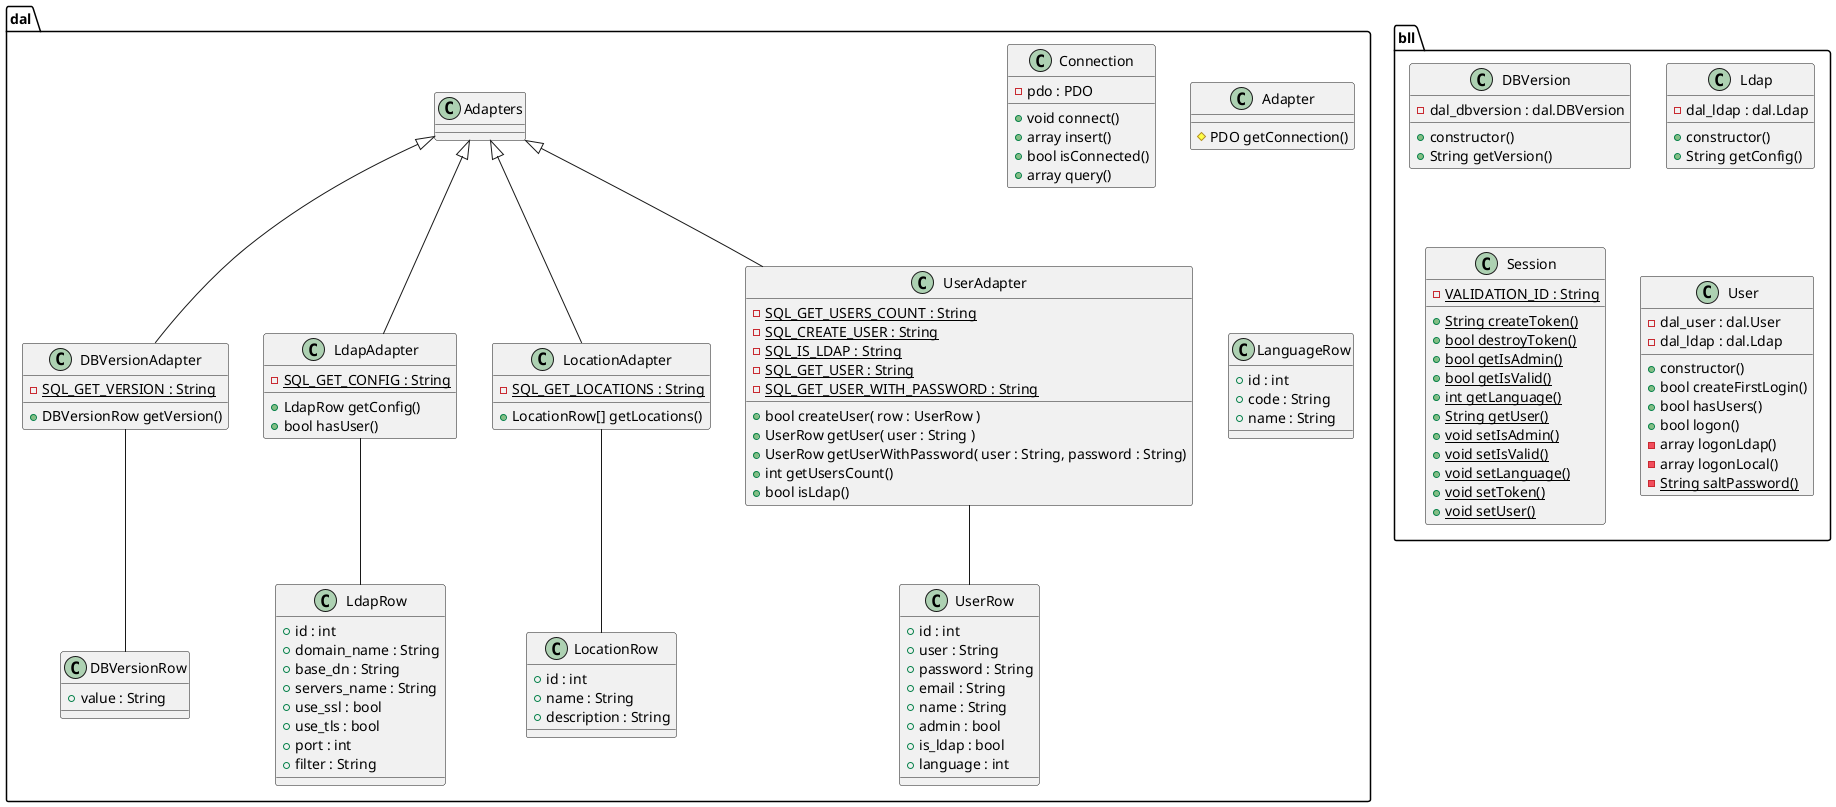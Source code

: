 @startuml

namespace dal {
	Adapters <|-- DBVersionAdapter
	Adapters <|-- LdapAdapter
	Adapters <|-- LocationAdapter
	Adapters <|-- UserAdapter

	DBVersionAdapter -- DBVersionRow
	LdapAdapter -- LdapRow
	LocationAdapter -- LocationRow
	UserAdapter -- UserRow

	class Connection {
		-pdo : PDO
		+void connect()
		+array insert()
		+bool isConnected()
		+array query()
	}

	class Adapter {
		#PDO getConnection()
	}

	class DBVersionAdapter {
		-{static} SQL_GET_VERSION : String
		+DBVersionRow getVersion()
	}

	class DBVersionRow {
		+value : String
	}

	class LanguageRow {
		+id : int
		+code : String
		+name : String
	}

	class LdapAdapter {
		-{static} SQL_GET_CONFIG : String
		+LdapRow getConfig()
		+bool hasUser()
	}

	class LdapRow {
		+id : int
		+domain_name : String
		+base_dn : String
		+servers_name : String
		+use_ssl : bool
		+use_tls : bool
		+port : int
		+filter : String
	}

	class LocationAdapter {
		-{static} SQL_GET_LOCATIONS : String
		+LocationRow[] getLocations()
	}

	class LocationRow {
		+id : int
		+name : String
		+description : String
	}

	class UserAdapter {
		-{static} SQL_GET_USERS_COUNT : String
		-{static} SQL_CREATE_USER : String
		-{static} SQL_IS_LDAP : String
		-{static} SQL_GET_USER : String
		-{static} SQL_GET_USER_WITH_PASSWORD : String
		+bool createUser( row : UserRow )
		+UserRow getUser( user : String )
		+UserRow getUserWithPassword( user : String, password : String)
		+int getUsersCount()
		+bool isLdap()
	}

	class UserRow {
		+id : int
		+user : String
		+password : String
		+email : String
		+name : String
		+admin : bool
		+is_ldap : bool
		+language : int
	}
}

namespace bll {
	class DBVersion {
		-dal_dbversion : dal.DBVersion
		+constructor()
		+String getVersion()
	}

	class Ldap {
		-dal_ldap : dal.Ldap
		+constructor()
		+String getConfig()
	}

	class Session {
		-{static} VALIDATION_ID : String
		+{static} String createToken()
		+{static} bool destroyToken()
		+{static} bool getIsAdmin()
		+{static} bool getIsValid()
		+{static} int getLanguage()
		+{static} String getUser()
		+{static} void setIsAdmin()
		+{static} void setIsValid()
		+{static} void setLanguage()
		+{static} void setToken()
		+{static} void setUser()
	}

	class User {
		-dal_user : dal.User
		-dal_ldap : dal.Ldap
		+constructor()
		+bool createFirstLogin()
		+bool hasUsers()
		+bool logon()
		-array logonLdap()
		-array logonLocal()
		-{static} String saltPassword()
	}
}

' vim: ts=2 sw=2
@enduml
